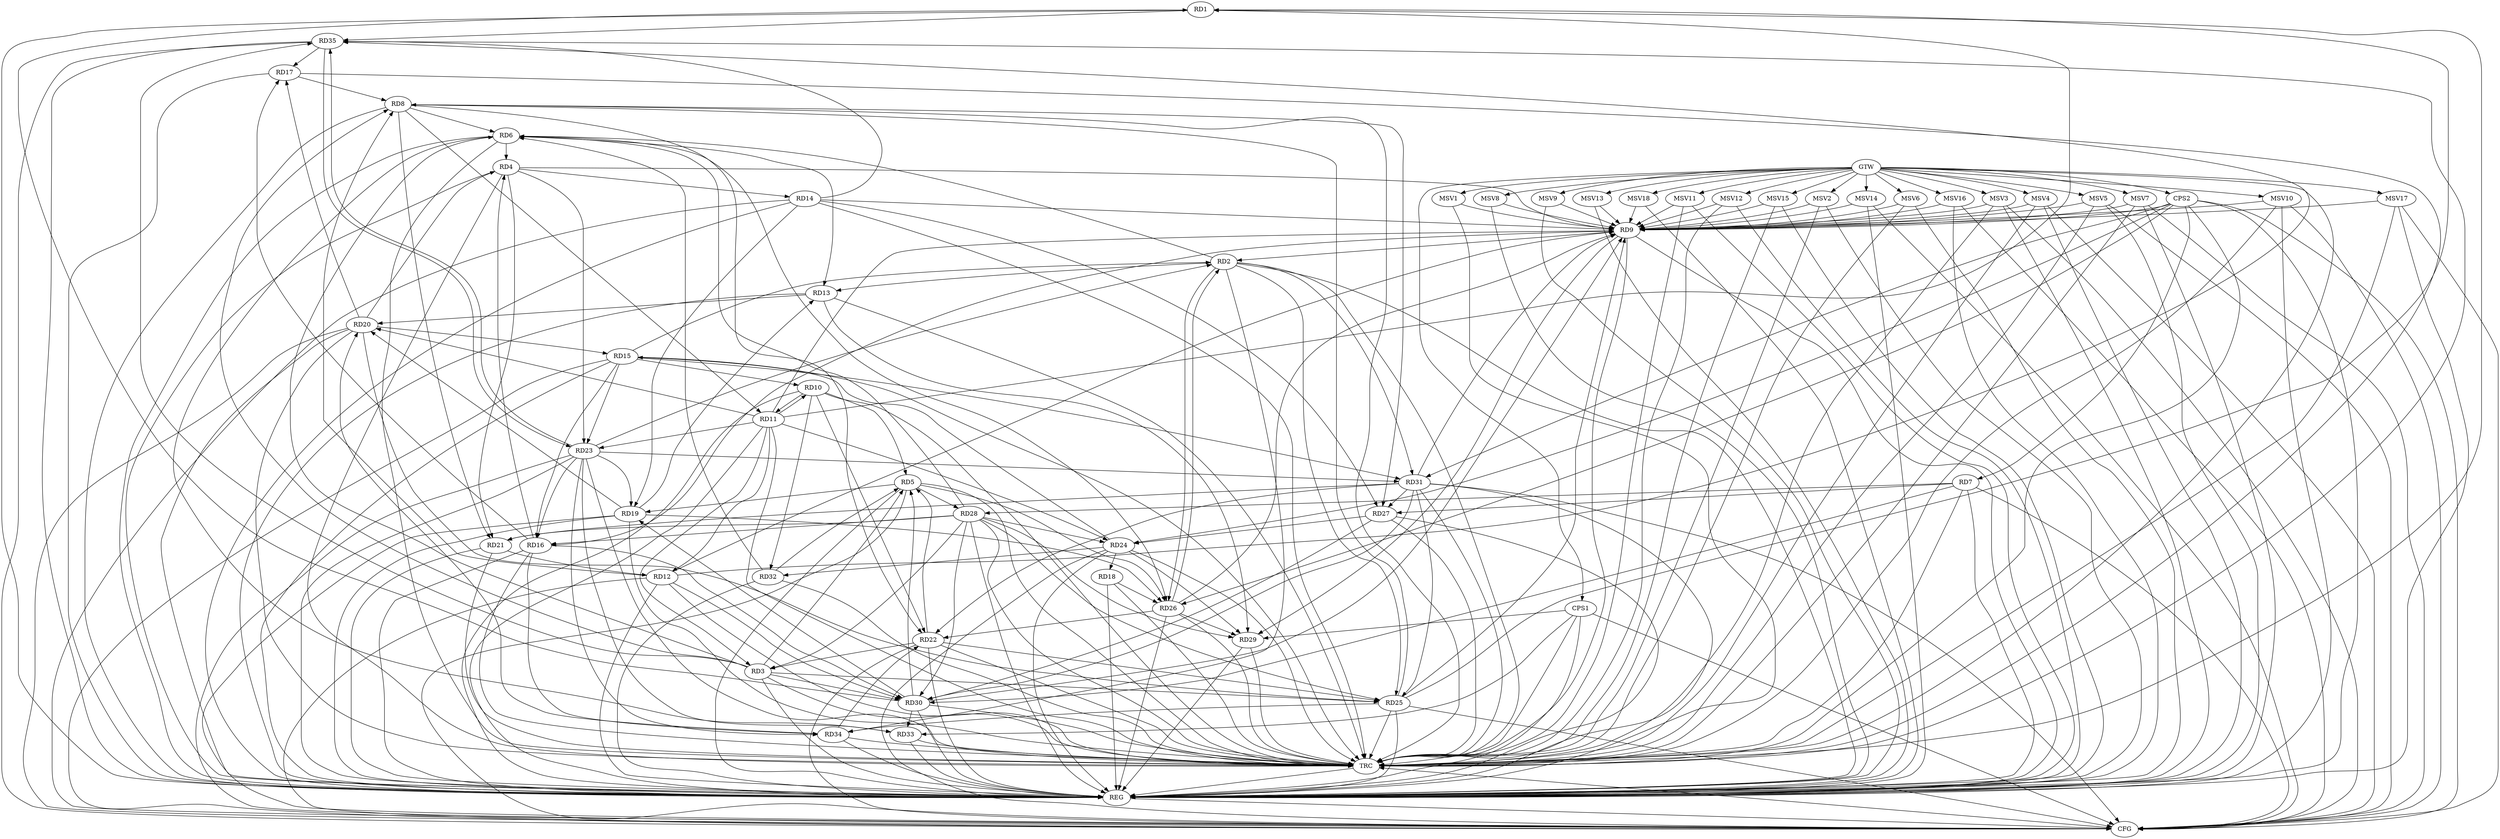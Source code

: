 strict digraph G {
  RD1 [ label="RD1" ];
  RD2 [ label="RD2" ];
  RD3 [ label="RD3" ];
  RD4 [ label="RD4" ];
  RD5 [ label="RD5" ];
  RD6 [ label="RD6" ];
  RD7 [ label="RD7" ];
  RD8 [ label="RD8" ];
  RD9 [ label="RD9" ];
  RD10 [ label="RD10" ];
  RD11 [ label="RD11" ];
  RD12 [ label="RD12" ];
  RD13 [ label="RD13" ];
  RD14 [ label="RD14" ];
  RD15 [ label="RD15" ];
  RD16 [ label="RD16" ];
  RD17 [ label="RD17" ];
  RD18 [ label="RD18" ];
  RD19 [ label="RD19" ];
  RD20 [ label="RD20" ];
  RD21 [ label="RD21" ];
  RD22 [ label="RD22" ];
  RD23 [ label="RD23" ];
  RD24 [ label="RD24" ];
  RD25 [ label="RD25" ];
  RD26 [ label="RD26" ];
  RD27 [ label="RD27" ];
  RD28 [ label="RD28" ];
  RD29 [ label="RD29" ];
  RD30 [ label="RD30" ];
  RD31 [ label="RD31" ];
  RD32 [ label="RD32" ];
  RD33 [ label="RD33" ];
  RD34 [ label="RD34" ];
  RD35 [ label="RD35" ];
  CPS1 [ label="CPS1" ];
  CPS2 [ label="CPS2" ];
  GTW [ label="GTW" ];
  REG [ label="REG" ];
  CFG [ label="CFG" ];
  TRC [ label="TRC" ];
  MSV1 [ label="MSV1" ];
  MSV2 [ label="MSV2" ];
  MSV3 [ label="MSV3" ];
  MSV4 [ label="MSV4" ];
  MSV5 [ label="MSV5" ];
  MSV6 [ label="MSV6" ];
  MSV7 [ label="MSV7" ];
  MSV8 [ label="MSV8" ];
  MSV9 [ label="MSV9" ];
  MSV10 [ label="MSV10" ];
  MSV11 [ label="MSV11" ];
  MSV12 [ label="MSV12" ];
  MSV13 [ label="MSV13" ];
  MSV14 [ label="MSV14" ];
  MSV15 [ label="MSV15" ];
  MSV16 [ label="MSV16" ];
  MSV17 [ label="MSV17" ];
  MSV18 [ label="MSV18" ];
  RD11 -> RD1;
  RD25 -> RD1;
  RD30 -> RD1;
  RD1 -> RD35;
  RD2 -> RD6;
  RD9 -> RD2;
  RD2 -> RD13;
  RD15 -> RD2;
  RD23 -> RD2;
  RD2 -> RD25;
  RD2 -> RD26;
  RD26 -> RD2;
  RD2 -> RD31;
  RD2 -> RD34;
  RD3 -> RD5;
  RD3 -> RD6;
  RD3 -> RD8;
  RD11 -> RD3;
  RD22 -> RD3;
  RD3 -> RD25;
  RD28 -> RD3;
  RD3 -> RD30;
  RD3 -> RD35;
  RD6 -> RD4;
  RD4 -> RD9;
  RD4 -> RD14;
  RD16 -> RD4;
  RD20 -> RD4;
  RD4 -> RD21;
  RD4 -> RD23;
  RD10 -> RD5;
  RD5 -> RD19;
  RD22 -> RD5;
  RD5 -> RD26;
  RD5 -> RD28;
  RD30 -> RD5;
  RD32 -> RD5;
  RD8 -> RD6;
  RD6 -> RD13;
  RD6 -> RD26;
  RD28 -> RD6;
  RD32 -> RD6;
  RD6 -> RD33;
  RD7 -> RD27;
  RD7 -> RD28;
  RD7 -> RD30;
  RD8 -> RD11;
  RD12 -> RD8;
  RD17 -> RD8;
  RD8 -> RD21;
  RD8 -> RD22;
  RD25 -> RD8;
  RD8 -> RD27;
  RD11 -> RD9;
  RD12 -> RD9;
  RD14 -> RD9;
  RD9 -> RD16;
  RD25 -> RD9;
  RD26 -> RD9;
  RD9 -> RD29;
  RD30 -> RD9;
  RD31 -> RD9;
  RD10 -> RD11;
  RD11 -> RD10;
  RD15 -> RD10;
  RD10 -> RD22;
  RD10 -> RD32;
  RD11 -> RD12;
  RD11 -> RD20;
  RD11 -> RD23;
  RD11 -> RD24;
  RD21 -> RD12;
  RD12 -> RD30;
  RD12 -> RD35;
  RD19 -> RD13;
  RD13 -> RD20;
  RD13 -> RD29;
  RD14 -> RD19;
  RD14 -> RD27;
  RD14 -> RD35;
  RD15 -> RD16;
  RD20 -> RD15;
  RD15 -> RD23;
  RD24 -> RD15;
  RD15 -> RD31;
  RD16 -> RD17;
  RD23 -> RD16;
  RD28 -> RD16;
  RD16 -> RD30;
  RD16 -> RD34;
  RD20 -> RD17;
  RD35 -> RD17;
  RD24 -> RD18;
  RD18 -> RD26;
  RD19 -> RD20;
  RD23 -> RD19;
  RD19 -> RD26;
  RD30 -> RD19;
  RD20 -> RD25;
  RD34 -> RD20;
  RD28 -> RD21;
  RD31 -> RD21;
  RD22 -> RD25;
  RD26 -> RD22;
  RD31 -> RD22;
  RD34 -> RD22;
  RD23 -> RD31;
  RD23 -> RD33;
  RD23 -> RD34;
  RD23 -> RD35;
  RD35 -> RD23;
  RD27 -> RD24;
  RD28 -> RD24;
  RD24 -> RD29;
  RD24 -> RD32;
  RD28 -> RD25;
  RD31 -> RD25;
  RD25 -> RD34;
  RD26 -> RD29;
  RD27 -> RD30;
  RD31 -> RD27;
  RD28 -> RD29;
  RD28 -> RD30;
  RD31 -> RD30;
  RD30 -> RD33;
  CPS1 -> RD29;
  CPS1 -> RD33;
  CPS2 -> RD26;
  CPS2 -> RD7;
  CPS2 -> RD31;
  CPS2 -> RD9;
  CPS2 -> RD24;
  GTW -> CPS1;
  GTW -> CPS2;
  RD1 -> REG;
  RD2 -> REG;
  RD3 -> REG;
  RD4 -> REG;
  RD5 -> REG;
  RD6 -> REG;
  RD7 -> REG;
  RD8 -> REG;
  RD9 -> REG;
  RD10 -> REG;
  RD11 -> REG;
  RD12 -> REG;
  RD13 -> REG;
  RD14 -> REG;
  RD15 -> REG;
  RD16 -> REG;
  RD17 -> REG;
  RD18 -> REG;
  RD19 -> REG;
  RD20 -> REG;
  RD21 -> REG;
  RD22 -> REG;
  RD23 -> REG;
  RD24 -> REG;
  RD25 -> REG;
  RD26 -> REG;
  RD27 -> REG;
  RD28 -> REG;
  RD29 -> REG;
  RD30 -> REG;
  RD31 -> REG;
  RD32 -> REG;
  RD33 -> REG;
  RD34 -> REG;
  RD35 -> REG;
  CPS1 -> REG;
  CPS2 -> REG;
  RD20 -> CFG;
  CPS2 -> CFG;
  RD23 -> CFG;
  RD19 -> CFG;
  RD24 -> CFG;
  RD12 -> CFG;
  RD25 -> CFG;
  RD14 -> CFG;
  RD35 -> CFG;
  RD7 -> CFG;
  RD22 -> CFG;
  CPS1 -> CFG;
  RD15 -> CFG;
  RD31 -> CFG;
  RD5 -> CFG;
  REG -> CFG;
  RD1 -> TRC;
  RD2 -> TRC;
  RD3 -> TRC;
  RD4 -> TRC;
  RD5 -> TRC;
  RD6 -> TRC;
  RD7 -> TRC;
  RD8 -> TRC;
  RD9 -> TRC;
  RD10 -> TRC;
  RD11 -> TRC;
  RD12 -> TRC;
  RD13 -> TRC;
  RD14 -> TRC;
  RD15 -> TRC;
  RD16 -> TRC;
  RD17 -> TRC;
  RD18 -> TRC;
  RD19 -> TRC;
  RD20 -> TRC;
  RD21 -> TRC;
  RD22 -> TRC;
  RD23 -> TRC;
  RD24 -> TRC;
  RD25 -> TRC;
  RD26 -> TRC;
  RD27 -> TRC;
  RD28 -> TRC;
  RD29 -> TRC;
  RD30 -> TRC;
  RD31 -> TRC;
  RD32 -> TRC;
  RD33 -> TRC;
  RD34 -> TRC;
  RD35 -> TRC;
  CPS1 -> TRC;
  CPS2 -> TRC;
  GTW -> TRC;
  CFG -> TRC;
  TRC -> REG;
  MSV1 -> RD9;
  GTW -> MSV1;
  MSV1 -> REG;
  MSV2 -> RD9;
  MSV3 -> RD9;
  MSV4 -> RD9;
  GTW -> MSV2;
  MSV2 -> REG;
  MSV2 -> TRC;
  GTW -> MSV3;
  MSV3 -> REG;
  MSV3 -> TRC;
  MSV3 -> CFG;
  GTW -> MSV4;
  MSV4 -> REG;
  MSV4 -> TRC;
  MSV4 -> CFG;
  MSV5 -> RD9;
  MSV6 -> RD9;
  GTW -> MSV5;
  MSV5 -> REG;
  MSV5 -> TRC;
  MSV5 -> CFG;
  GTW -> MSV6;
  MSV6 -> REG;
  MSV6 -> TRC;
  MSV7 -> RD9;
  MSV8 -> RD9;
  MSV9 -> RD9;
  GTW -> MSV7;
  MSV7 -> REG;
  MSV7 -> TRC;
  MSV7 -> CFG;
  GTW -> MSV8;
  MSV8 -> REG;
  GTW -> MSV9;
  MSV9 -> REG;
  MSV10 -> RD9;
  GTW -> MSV10;
  MSV10 -> REG;
  MSV10 -> TRC;
  MSV10 -> CFG;
  MSV11 -> RD9;
  MSV12 -> RD9;
  MSV13 -> RD9;
  MSV14 -> RD9;
  GTW -> MSV11;
  MSV11 -> REG;
  MSV11 -> TRC;
  GTW -> MSV12;
  MSV12 -> REG;
  MSV12 -> TRC;
  GTW -> MSV13;
  MSV13 -> REG;
  GTW -> MSV14;
  MSV14 -> REG;
  MSV14 -> CFG;
  MSV15 -> RD9;
  MSV16 -> RD9;
  GTW -> MSV15;
  MSV15 -> REG;
  MSV15 -> TRC;
  GTW -> MSV16;
  MSV16 -> REG;
  MSV16 -> CFG;
  MSV17 -> RD9;
  MSV18 -> RD9;
  GTW -> MSV17;
  MSV17 -> REG;
  MSV17 -> TRC;
  MSV17 -> CFG;
  GTW -> MSV18;
  MSV18 -> REG;
}
